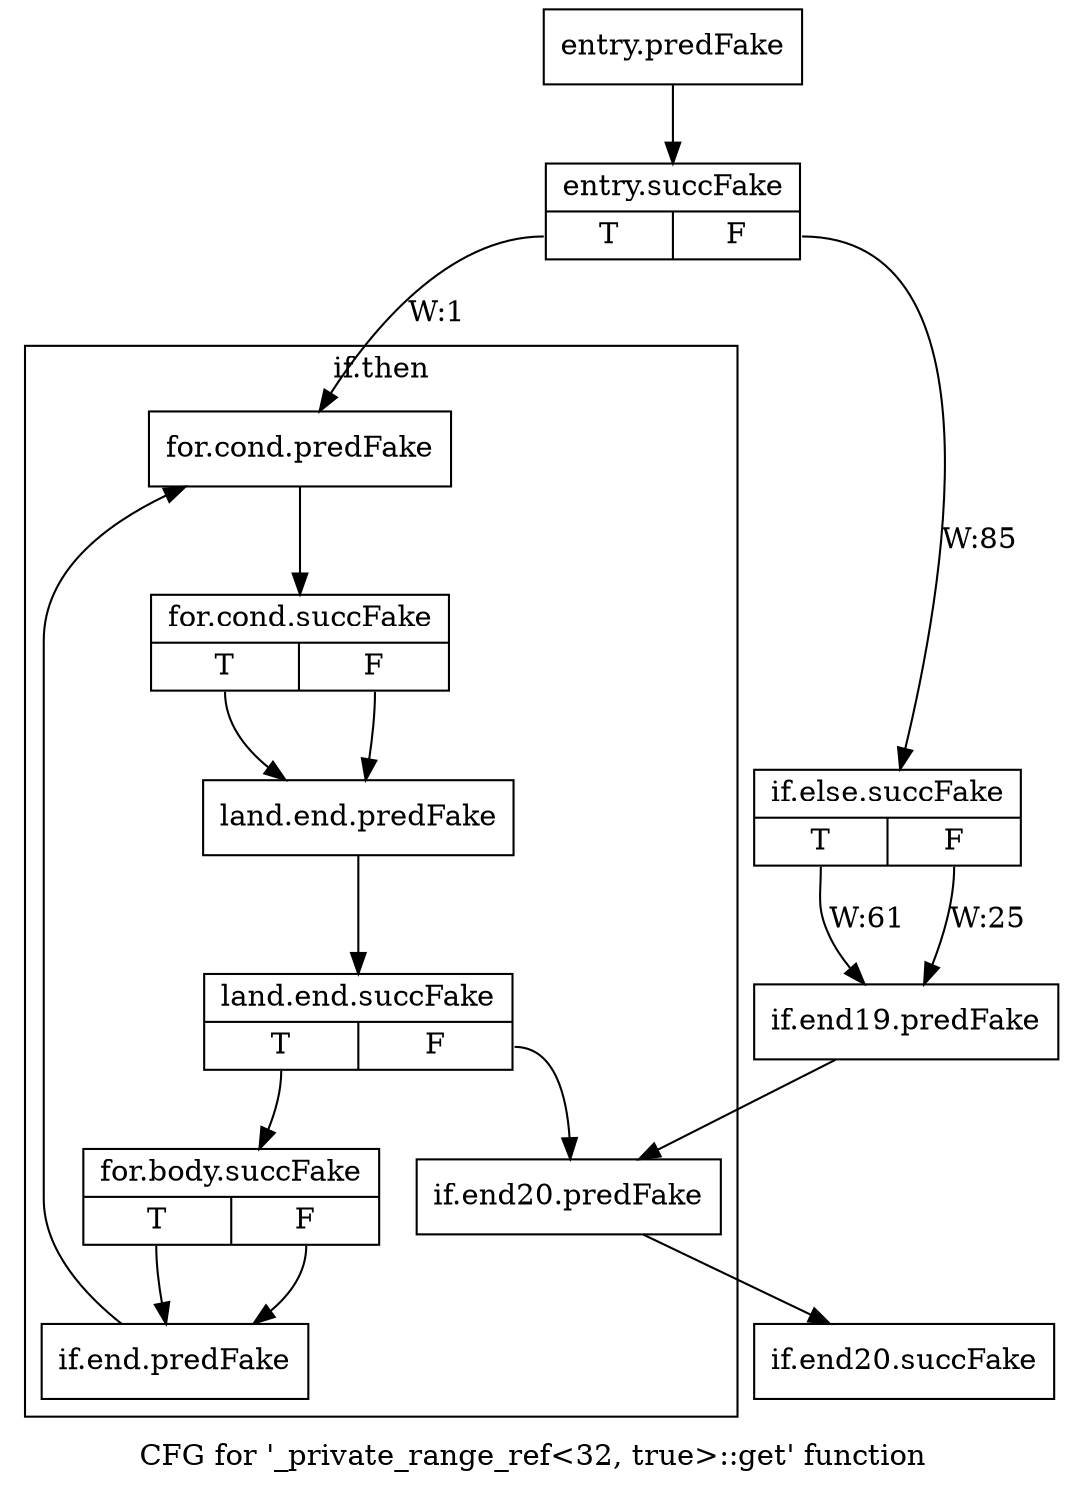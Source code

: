 digraph "CFG for '_private_range_ref\<32, true\>::get' function" {
	label="CFG for '_private_range_ref\<32, true\>::get' function";

	Node0x58ca3e0 [shape=record,filename="",linenumber="",label="{entry.predFake}"];
	Node0x58ca3e0 -> Node0x5abc650[ callList="" memoryops="" filename="/home/omerfaruk/tools/Xilinx/Vitis_HLS/2023.2/include/etc/ap_private.h" execusionnum="84"];
	Node0x5abc650 [shape=record,filename="/home/omerfaruk/tools/Xilinx/Vitis_HLS/2023.2/include/etc/ap_private.h",linenumber="6748",label="{entry.succFake|{<s0>T|<s1>F}}"];
	Node0x5abc650:s0 -> Node0x58ca920[label="W:1" callList="" memoryops="" filename="/home/omerfaruk/tools/Xilinx/Vitis_HLS/2023.2/include/etc/ap_private.h" execusionnum="0"];
	Node0x5abc650:s1 -> Node0x5abd8a0[label="W:85" callList="" memoryops="" filename="/home/omerfaruk/tools/Xilinx/Vitis_HLS/2023.2/include/etc/ap_private.h" execusionnum="84"];
	Node0x5abd8a0 [shape=record,filename="/home/omerfaruk/tools/Xilinx/Vitis_HLS/2023.2/include/etc/ap_private.h",linenumber="6754",label="{if.else.succFake|{<s0>T|<s1>F}}"];
	Node0x5abd8a0:s0 -> Node0x58cac40[label="W:61" callList="" memoryops="" filename="/home/omerfaruk/tools/Xilinx/Vitis_HLS/2023.2/include/etc/ap_private.h" execusionnum="60"];
	Node0x5abd8a0:s1 -> Node0x58cac40[label="W:25"];
	Node0x58cac40 [shape=record,filename="",linenumber="",label="{if.end19.predFake}"];
	Node0x58cac40 -> Node0x58cac90[ callList="" memoryops="" filename="" execusionnum="84"];
	Node0x58cac90 [shape=record,filename="/home/omerfaruk/tools/Xilinx/Vitis_HLS/2023.2/include/etc/ap_private.h",linenumber="6767",label="{if.end20.predFake}"];
	Node0x58cac90 -> Node0x5abdb10[ callList="" memoryops="" filename="/home/omerfaruk/tools/Xilinx/Vitis_HLS/2023.2/include/etc/ap_private.h" execusionnum="0"];
	Node0x5abdb10 [shape=record,filename="/home/omerfaruk/tools/Xilinx/Vitis_HLS/2023.2/include/etc/ap_private.h",linenumber="6767",label="{if.end20.succFake}"];
subgraph cluster_0 {
	label="if.then";
	tripcount="0";
	invocationtime="1";

	Node0x58ca920 [shape=record,filename="/home/omerfaruk/tools/Xilinx/Vitis_HLS/2023.2/include/etc/ap_private.h",linenumber="6749",label="{for.cond.predFake}"];
	Node0x58ca920 -> Node0x5abc870[ callList="" memoryops="" filename="/home/omerfaruk/tools/Xilinx/Vitis_HLS/2023.2/include/etc/ap_private.h" execusionnum="0"];
	Node0x58ca9c0 [shape=record,filename="/home/omerfaruk/tools/Xilinx/Vitis_HLS/2023.2/include/etc/ap_private.h",linenumber="6749",label="{land.end.predFake}"];
	Node0x58ca9c0 -> Node0x5abd5d0[ callList="" memoryops="" filename="/home/omerfaruk/tools/Xilinx/Vitis_HLS/2023.2/include/etc/ap_private.h" execusionnum="0"];
	Node0x58caab0 [shape=record,filename="/home/omerfaruk/tools/Xilinx/Vitis_HLS/2023.2/include/etc/ap_private.h",linenumber="6750",label="{if.end.predFake}"];
	Node0x58caab0 -> Node0x58ca920[ callList="" memoryops="" filename="/home/omerfaruk/tools/Xilinx/Vitis_HLS/2023.2/include/etc/ap_private.h" execusionnum="0"];
	Node0x5abc870 [shape=record,filename="/home/omerfaruk/tools/Xilinx/Vitis_HLS/2023.2/include/etc/ap_private.h",linenumber="6749",label="{for.cond.succFake|{<s0>T|<s1>F}}"];
	Node0x5abc870:s0 -> Node0x58ca9c0[ callList="" memoryops="" filename="/home/omerfaruk/tools/Xilinx/Vitis_HLS/2023.2/include/etc/ap_private.h" execusionnum="0"];
	Node0x5abc870:s1 -> Node0x58ca9c0;
	Node0x5abd5d0 [shape=record,filename="/home/omerfaruk/tools/Xilinx/Vitis_HLS/2023.2/include/etc/ap_private.h",linenumber="6749",label="{land.end.succFake|{<s0>T|<s1>F}}"];
	Node0x5abd5d0:s0 -> Node0x5abd6e0[ callList="" memoryops="" filename="/home/omerfaruk/tools/Xilinx/Vitis_HLS/2023.2/include/etc/ap_private.h" execusionnum="0"];
	Node0x5abd5d0:s1 -> Node0x58cac90[ callList="" memoryops="" filename="/home/omerfaruk/tools/Xilinx/Vitis_HLS/2023.2/include/etc/ap_private.h" execusionnum="0"];
	Node0x5abd6e0 [shape=record,filename="/home/omerfaruk/tools/Xilinx/Vitis_HLS/2023.2/include/etc/ap_private.h",linenumber="6750",label="{for.body.succFake|{<s0>T|<s1>F}}"];
	Node0x5abd6e0:s0 -> Node0x58caab0[ callList="" memoryops="" filename="/home/omerfaruk/tools/Xilinx/Vitis_HLS/2023.2/include/etc/ap_private.h" execusionnum="0"];
	Node0x5abd6e0:s1 -> Node0x58caab0;
}
}
